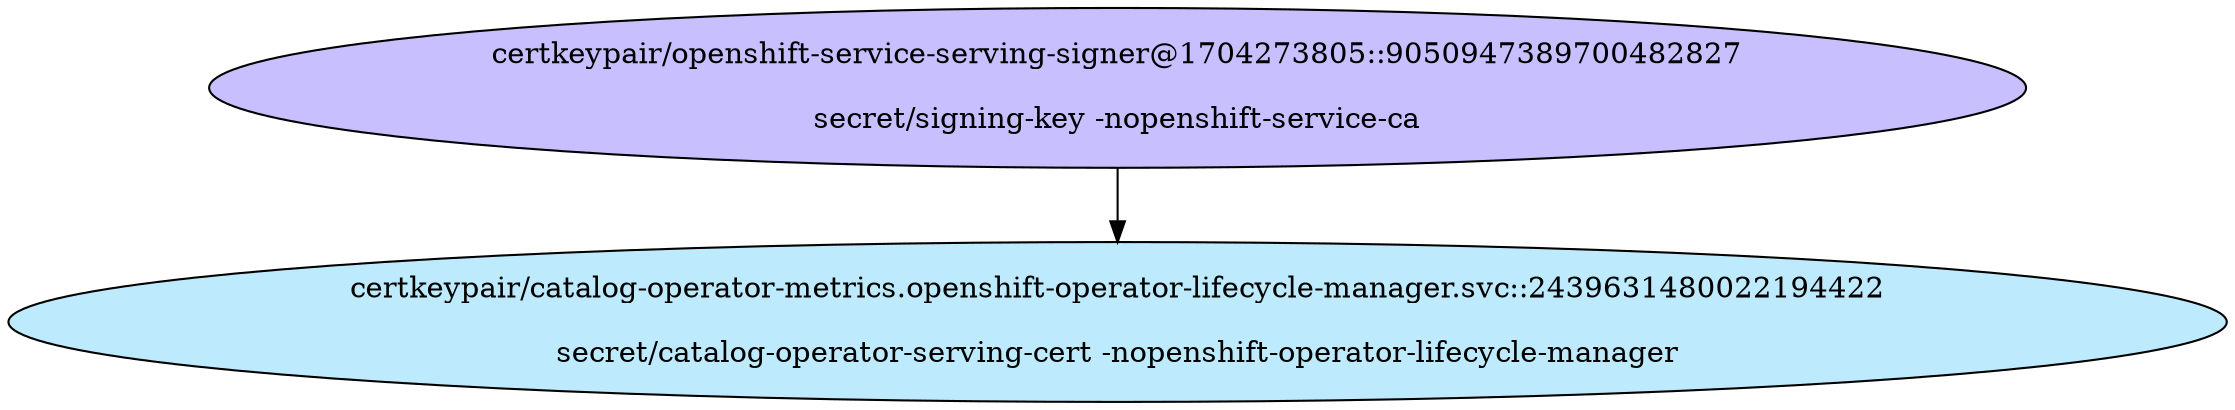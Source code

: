 digraph "Local Certificate" {
  // Node definitions.
  1 [
    label="certkeypair/openshift-service-serving-signer@1704273805::9050947389700482827\n\nsecret/signing-key -nopenshift-service-ca\n"
    style=filled
    fillcolor="#c7bfff"
  ];
  68 [
    label="certkeypair/catalog-operator-metrics.openshift-operator-lifecycle-manager.svc::2439631480022194422\n\nsecret/catalog-operator-serving-cert -nopenshift-operator-lifecycle-manager\n"
    style=filled
    fillcolor="#bdebfd"
  ];

  // Edge definitions.
  1 -> 68;
}